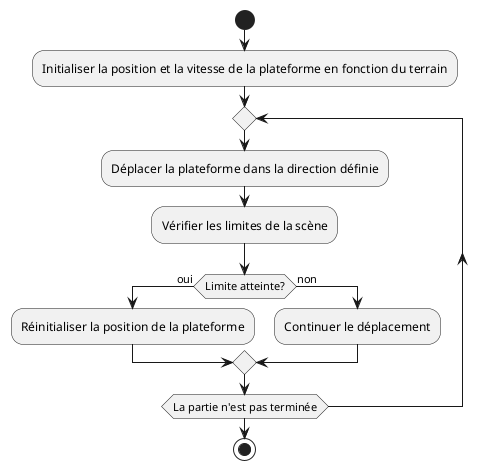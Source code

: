 @startuml MoovingPlatformActivity
start
:Initialiser la position et la vitesse de la plateforme en fonction du terrain;
repeat
  :Déplacer la plateforme dans la direction définie;
  :Vérifier les limites de la scène;
  if (Limite atteinte?) then (oui)
    :Réinitialiser la position de la plateforme;
  else (non)
    :Continuer le déplacement;
  endif
repeat while (La partie n'est pas terminée)
stop
@enduml
